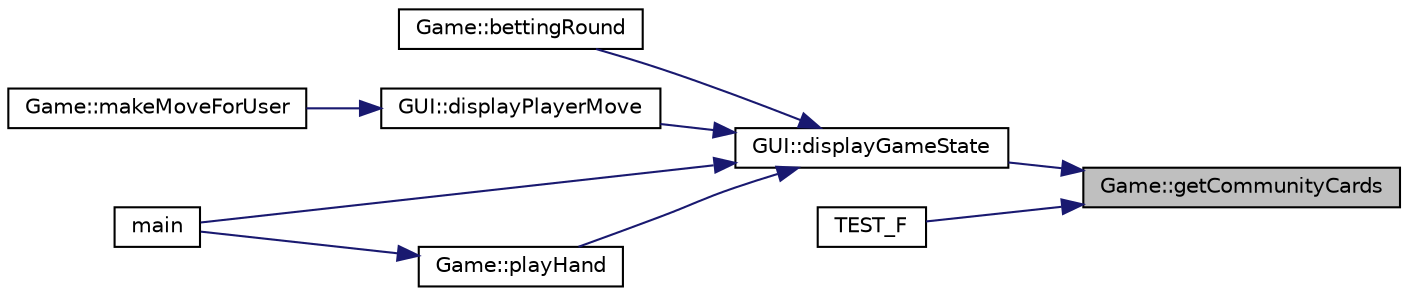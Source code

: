 digraph "Game::getCommunityCards"
{
 // INTERACTIVE_SVG=YES
 // LATEX_PDF_SIZE
  edge [fontname="Helvetica",fontsize="10",labelfontname="Helvetica",labelfontsize="10"];
  node [fontname="Helvetica",fontsize="10",shape=record];
  rankdir="RL";
  Node1 [label="Game::getCommunityCards",height=0.2,width=0.4,color="black", fillcolor="grey75", style="filled", fontcolor="black",tooltip="Gets the community cards on the table."];
  Node1 -> Node2 [dir="back",color="midnightblue",fontsize="10",style="solid",fontname="Helvetica"];
  Node2 [label="GUI::displayGameState",height=0.2,width=0.4,color="black", fillcolor="white", style="filled",URL="$class_g_u_i.html#a8f55dae107a6648458f6eb16608c66d2",tooltip="Displays the current state of the game."];
  Node2 -> Node3 [dir="back",color="midnightblue",fontsize="10",style="solid",fontname="Helvetica"];
  Node3 [label="Game::bettingRound",height=0.2,width=0.4,color="black", fillcolor="white", style="filled",URL="$class_game.html#a0de5cbe2125b0929a0bc8d2e6cdd64d5",tooltip="Conducts a betting round."];
  Node2 -> Node4 [dir="back",color="midnightblue",fontsize="10",style="solid",fontname="Helvetica"];
  Node4 [label="GUI::displayPlayerMove",height=0.2,width=0.4,color="black", fillcolor="white", style="filled",URL="$class_g_u_i.html#a65d07a686330670f5567a3fc11fbace1",tooltip="Displays a player's move."];
  Node4 -> Node5 [dir="back",color="midnightblue",fontsize="10",style="solid",fontname="Helvetica"];
  Node5 [label="Game::makeMoveForUser",height=0.2,width=0.4,color="black", fillcolor="white", style="filled",URL="$class_game.html#a1a44850a64799e17f43f22b560275157",tooltip="Processes a move made by the user."];
  Node2 -> Node6 [dir="back",color="midnightblue",fontsize="10",style="solid",fontname="Helvetica"];
  Node6 [label="main",height=0.2,width=0.4,color="black", fillcolor="white", style="filled",URL="$main_8cpp.html#a0ddf1224851353fc92bfbff6f499fa97",tooltip=" "];
  Node2 -> Node7 [dir="back",color="midnightblue",fontsize="10",style="solid",fontname="Helvetica"];
  Node7 [label="Game::playHand",height=0.2,width=0.4,color="black", fillcolor="white", style="filled",URL="$class_game.html#ab72401c43b303a37dec67f3d6b75a927",tooltip="Plays a single hand of poker."];
  Node7 -> Node6 [dir="back",color="midnightblue",fontsize="10",style="solid",fontname="Helvetica"];
  Node1 -> Node8 [dir="back",color="midnightblue",fontsize="10",style="solid",fontname="Helvetica"];
  Node8 [label="TEST_F",height=0.2,width=0.4,color="black", fillcolor="white", style="filled",URL="$test___game_8cc.html#a10077f84f75dfa4951439b27d300d709",tooltip=" "];
}
